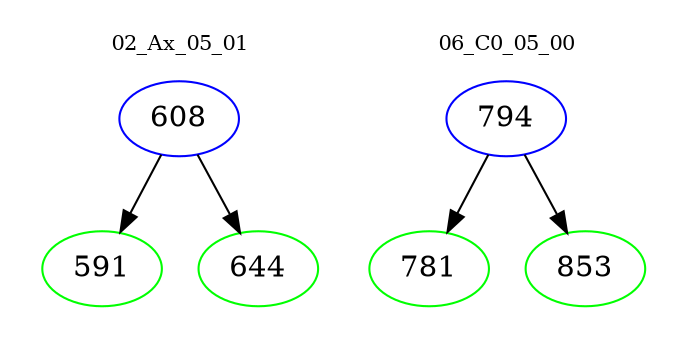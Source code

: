 digraph{
subgraph cluster_0 {
color = white
label = "02_Ax_05_01";
fontsize=10;
T0_608 [label="608", color="blue"]
T0_608 -> T0_591 [color="black"]
T0_591 [label="591", color="green"]
T0_608 -> T0_644 [color="black"]
T0_644 [label="644", color="green"]
}
subgraph cluster_1 {
color = white
label = "06_C0_05_00";
fontsize=10;
T1_794 [label="794", color="blue"]
T1_794 -> T1_781 [color="black"]
T1_781 [label="781", color="green"]
T1_794 -> T1_853 [color="black"]
T1_853 [label="853", color="green"]
}
}
